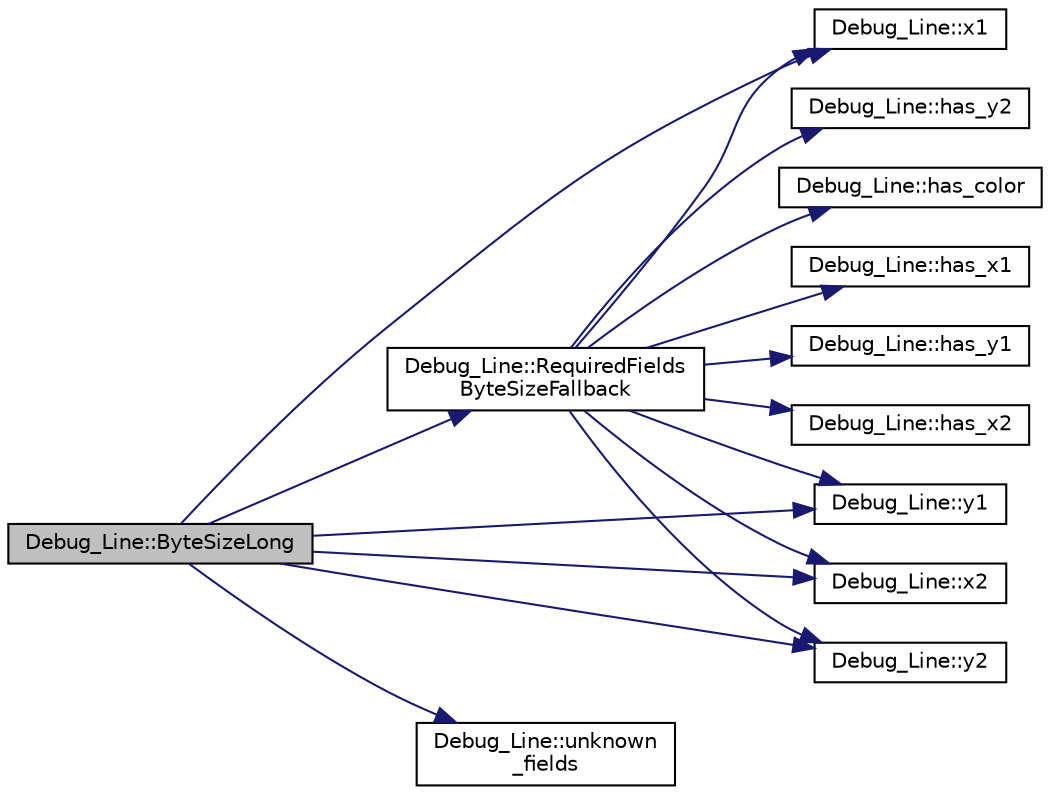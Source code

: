 digraph "Debug_Line::ByteSizeLong"
{
 // INTERACTIVE_SVG=YES
  edge [fontname="Helvetica",fontsize="10",labelfontname="Helvetica",labelfontsize="10"];
  node [fontname="Helvetica",fontsize="10",shape=record];
  rankdir="LR";
  Node1 [label="Debug_Line::ByteSizeLong",height=0.2,width=0.4,color="black", fillcolor="grey75", style="filled", fontcolor="black"];
  Node1 -> Node2 [color="midnightblue",fontsize="10",style="solid",fontname="Helvetica"];
  Node2 [label="Debug_Line::RequiredFields\lByteSizeFallback",height=0.2,width=0.4,color="black", fillcolor="white", style="filled",URL="$d0/d2a/class_debug___line.html#aebed386f9e021c912ec810503a4205d9"];
  Node2 -> Node3 [color="midnightblue",fontsize="10",style="solid",fontname="Helvetica"];
  Node3 [label="Debug_Line::has_x1",height=0.2,width=0.4,color="black", fillcolor="white", style="filled",URL="$d0/d2a/class_debug___line.html#a8ac1b38416f9fad19c7eb308ffe62bec"];
  Node2 -> Node4 [color="midnightblue",fontsize="10",style="solid",fontname="Helvetica"];
  Node4 [label="Debug_Line::x1",height=0.2,width=0.4,color="black", fillcolor="white", style="filled",URL="$d0/d2a/class_debug___line.html#ac580ae6699afe0e4a344dba415841c09"];
  Node2 -> Node5 [color="midnightblue",fontsize="10",style="solid",fontname="Helvetica"];
  Node5 [label="Debug_Line::has_y1",height=0.2,width=0.4,color="black", fillcolor="white", style="filled",URL="$d0/d2a/class_debug___line.html#aa7485f88cf0be8752da08bbc6c140b5b"];
  Node2 -> Node6 [color="midnightblue",fontsize="10",style="solid",fontname="Helvetica"];
  Node6 [label="Debug_Line::y1",height=0.2,width=0.4,color="black", fillcolor="white", style="filled",URL="$d0/d2a/class_debug___line.html#af03d756cd6571ded850368d63ee981e2"];
  Node2 -> Node7 [color="midnightblue",fontsize="10",style="solid",fontname="Helvetica"];
  Node7 [label="Debug_Line::has_x2",height=0.2,width=0.4,color="black", fillcolor="white", style="filled",URL="$d0/d2a/class_debug___line.html#a371237a8cda7c52eaf9720aaacee5177"];
  Node2 -> Node8 [color="midnightblue",fontsize="10",style="solid",fontname="Helvetica"];
  Node8 [label="Debug_Line::x2",height=0.2,width=0.4,color="black", fillcolor="white", style="filled",URL="$d0/d2a/class_debug___line.html#aa6acc7ce1d9394f8c99914a89efa3ec0"];
  Node2 -> Node9 [color="midnightblue",fontsize="10",style="solid",fontname="Helvetica"];
  Node9 [label="Debug_Line::has_y2",height=0.2,width=0.4,color="black", fillcolor="white", style="filled",URL="$d0/d2a/class_debug___line.html#afb7b0e17bba685bb2a3da16812ef48f2"];
  Node2 -> Node10 [color="midnightblue",fontsize="10",style="solid",fontname="Helvetica"];
  Node10 [label="Debug_Line::y2",height=0.2,width=0.4,color="black", fillcolor="white", style="filled",URL="$d0/d2a/class_debug___line.html#a143322913762ddfbd5dbcfd5fdda970a"];
  Node2 -> Node11 [color="midnightblue",fontsize="10",style="solid",fontname="Helvetica"];
  Node11 [label="Debug_Line::has_color",height=0.2,width=0.4,color="black", fillcolor="white", style="filled",URL="$d0/d2a/class_debug___line.html#ae1d7a7ef05b91074bba269cc76411b00"];
  Node1 -> Node12 [color="midnightblue",fontsize="10",style="solid",fontname="Helvetica"];
  Node12 [label="Debug_Line::unknown\l_fields",height=0.2,width=0.4,color="black", fillcolor="white", style="filled",URL="$d0/d2a/class_debug___line.html#a3b6bd8919be003e604d73bc1f3afc388"];
  Node1 -> Node4 [color="midnightblue",fontsize="10",style="solid",fontname="Helvetica"];
  Node1 -> Node8 [color="midnightblue",fontsize="10",style="solid",fontname="Helvetica"];
  Node1 -> Node6 [color="midnightblue",fontsize="10",style="solid",fontname="Helvetica"];
  Node1 -> Node10 [color="midnightblue",fontsize="10",style="solid",fontname="Helvetica"];
}
